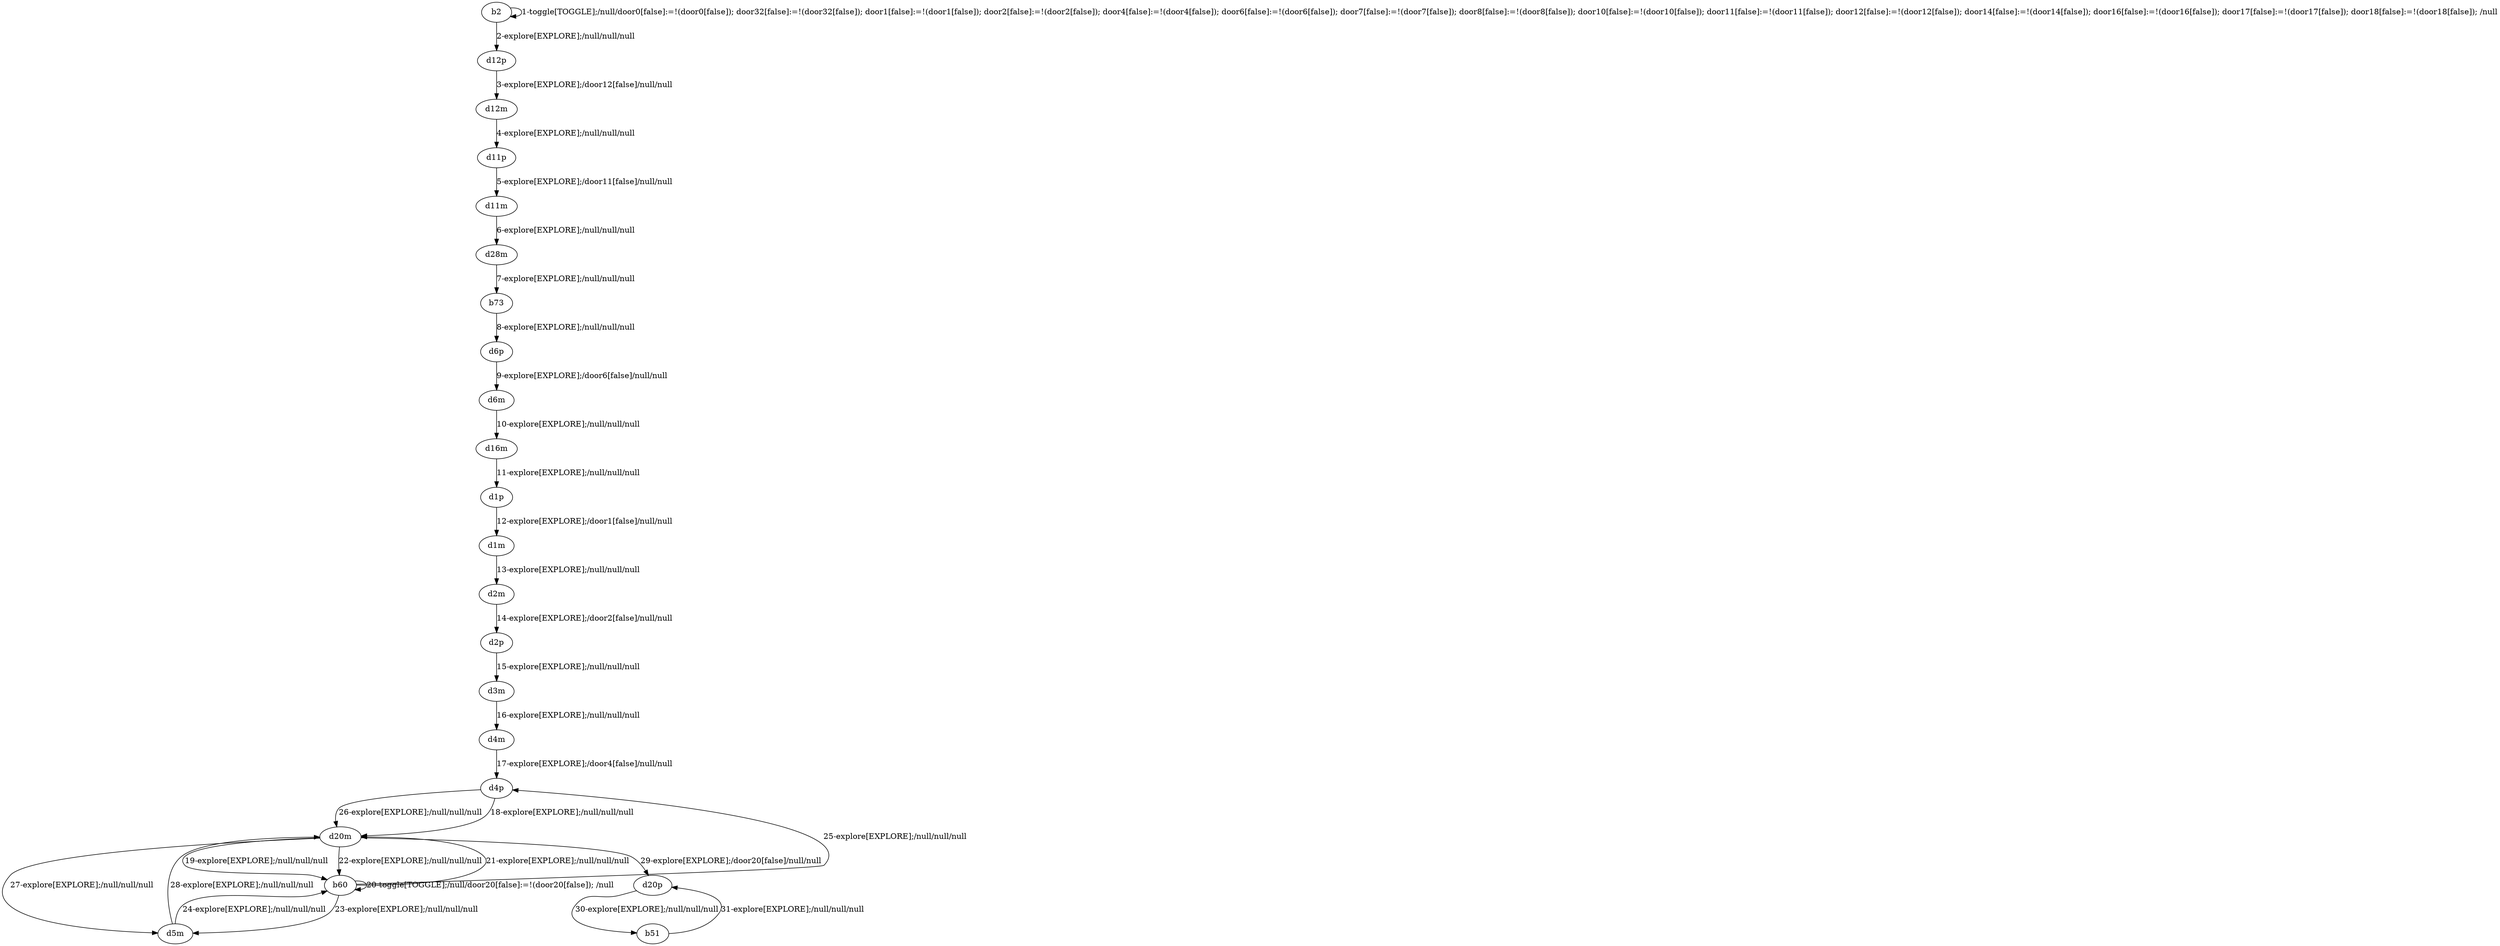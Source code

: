 # Total number of goals covered by this test: 1
# b51 --> d20p

digraph g {
"b2" -> "b2" [label = "1-toggle[TOGGLE];/null/door0[false]:=!(door0[false]); door32[false]:=!(door32[false]); door1[false]:=!(door1[false]); door2[false]:=!(door2[false]); door4[false]:=!(door4[false]); door6[false]:=!(door6[false]); door7[false]:=!(door7[false]); door8[false]:=!(door8[false]); door10[false]:=!(door10[false]); door11[false]:=!(door11[false]); door12[false]:=!(door12[false]); door14[false]:=!(door14[false]); door16[false]:=!(door16[false]); door17[false]:=!(door17[false]); door18[false]:=!(door18[false]); /null"];
"b2" -> "d12p" [label = "2-explore[EXPLORE];/null/null/null"];
"d12p" -> "d12m" [label = "3-explore[EXPLORE];/door12[false]/null/null"];
"d12m" -> "d11p" [label = "4-explore[EXPLORE];/null/null/null"];
"d11p" -> "d11m" [label = "5-explore[EXPLORE];/door11[false]/null/null"];
"d11m" -> "d28m" [label = "6-explore[EXPLORE];/null/null/null"];
"d28m" -> "b73" [label = "7-explore[EXPLORE];/null/null/null"];
"b73" -> "d6p" [label = "8-explore[EXPLORE];/null/null/null"];
"d6p" -> "d6m" [label = "9-explore[EXPLORE];/door6[false]/null/null"];
"d6m" -> "d16m" [label = "10-explore[EXPLORE];/null/null/null"];
"d16m" -> "d1p" [label = "11-explore[EXPLORE];/null/null/null"];
"d1p" -> "d1m" [label = "12-explore[EXPLORE];/door1[false]/null/null"];
"d1m" -> "d2m" [label = "13-explore[EXPLORE];/null/null/null"];
"d2m" -> "d2p" [label = "14-explore[EXPLORE];/door2[false]/null/null"];
"d2p" -> "d3m" [label = "15-explore[EXPLORE];/null/null/null"];
"d3m" -> "d4m" [label = "16-explore[EXPLORE];/null/null/null"];
"d4m" -> "d4p" [label = "17-explore[EXPLORE];/door4[false]/null/null"];
"d4p" -> "d20m" [label = "18-explore[EXPLORE];/null/null/null"];
"d20m" -> "b60" [label = "19-explore[EXPLORE];/null/null/null"];
"b60" -> "b60" [label = "20-toggle[TOGGLE];/null/door20[false]:=!(door20[false]); /null"];
"b60" -> "d20m" [label = "21-explore[EXPLORE];/null/null/null"];
"d20m" -> "b60" [label = "22-explore[EXPLORE];/null/null/null"];
"b60" -> "d5m" [label = "23-explore[EXPLORE];/null/null/null"];
"d5m" -> "b60" [label = "24-explore[EXPLORE];/null/null/null"];
"b60" -> "d4p" [label = "25-explore[EXPLORE];/null/null/null"];
"d4p" -> "d20m" [label = "26-explore[EXPLORE];/null/null/null"];
"d20m" -> "d5m" [label = "27-explore[EXPLORE];/null/null/null"];
"d5m" -> "d20m" [label = "28-explore[EXPLORE];/null/null/null"];
"d20m" -> "d20p" [label = "29-explore[EXPLORE];/door20[false]/null/null"];
"d20p" -> "b51" [label = "30-explore[EXPLORE];/null/null/null"];
"b51" -> "d20p" [label = "31-explore[EXPLORE];/null/null/null"];
}